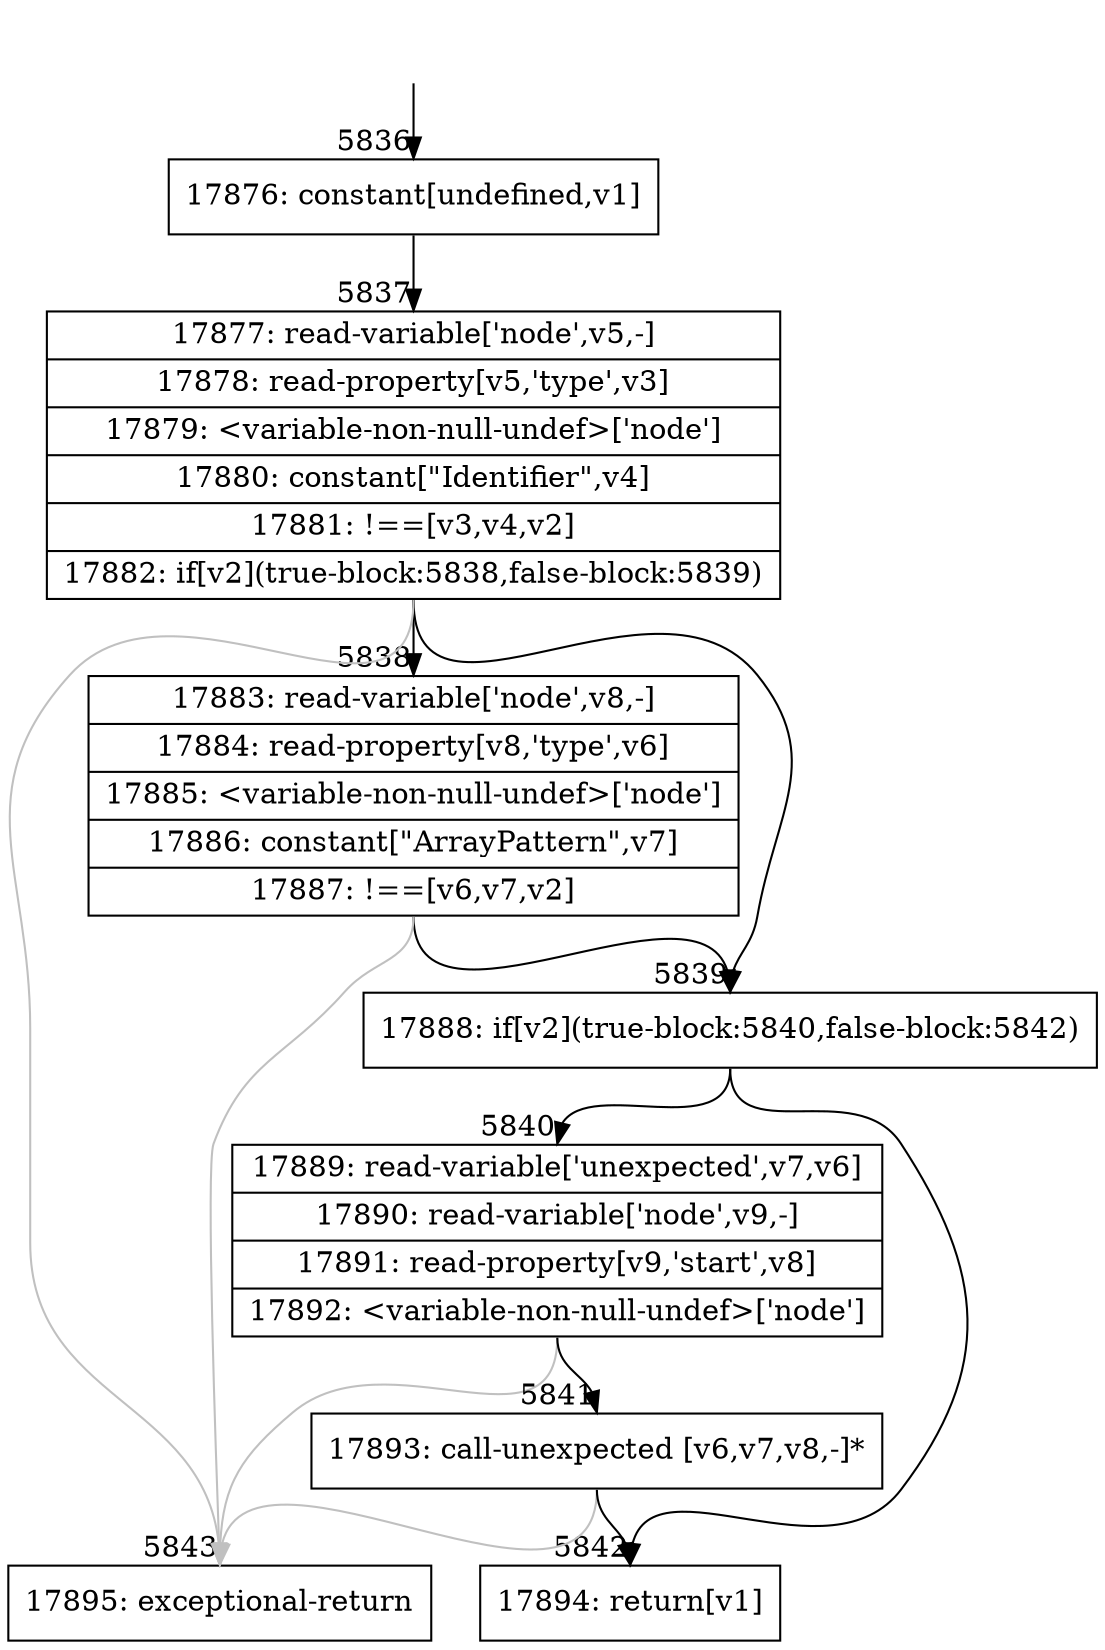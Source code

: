 digraph {
rankdir="TD"
BB_entry343[shape=none,label=""];
BB_entry343 -> BB5836 [tailport=s, headport=n, headlabel="    5836"]
BB5836 [shape=record label="{17876: constant[undefined,v1]}" ] 
BB5836 -> BB5837 [tailport=s, headport=n, headlabel="      5837"]
BB5837 [shape=record label="{17877: read-variable['node',v5,-]|17878: read-property[v5,'type',v3]|17879: \<variable-non-null-undef\>['node']|17880: constant[\"Identifier\",v4]|17881: !==[v3,v4,v2]|17882: if[v2](true-block:5838,false-block:5839)}" ] 
BB5837 -> BB5839 [tailport=s, headport=n, headlabel="      5839"]
BB5837 -> BB5838 [tailport=s, headport=n, headlabel="      5838"]
BB5837 -> BB5843 [tailport=s, headport=n, color=gray, headlabel="      5843"]
BB5838 [shape=record label="{17883: read-variable['node',v8,-]|17884: read-property[v8,'type',v6]|17885: \<variable-non-null-undef\>['node']|17886: constant[\"ArrayPattern\",v7]|17887: !==[v6,v7,v2]}" ] 
BB5838 -> BB5839 [tailport=s, headport=n]
BB5838 -> BB5843 [tailport=s, headport=n, color=gray]
BB5839 [shape=record label="{17888: if[v2](true-block:5840,false-block:5842)}" ] 
BB5839 -> BB5840 [tailport=s, headport=n, headlabel="      5840"]
BB5839 -> BB5842 [tailport=s, headport=n, headlabel="      5842"]
BB5840 [shape=record label="{17889: read-variable['unexpected',v7,v6]|17890: read-variable['node',v9,-]|17891: read-property[v9,'start',v8]|17892: \<variable-non-null-undef\>['node']}" ] 
BB5840 -> BB5841 [tailport=s, headport=n, headlabel="      5841"]
BB5840 -> BB5843 [tailport=s, headport=n, color=gray]
BB5841 [shape=record label="{17893: call-unexpected [v6,v7,v8,-]*}" ] 
BB5841 -> BB5842 [tailport=s, headport=n]
BB5841 -> BB5843 [tailport=s, headport=n, color=gray]
BB5842 [shape=record label="{17894: return[v1]}" ] 
BB5843 [shape=record label="{17895: exceptional-return}" ] 
//#$~ 5893
}
